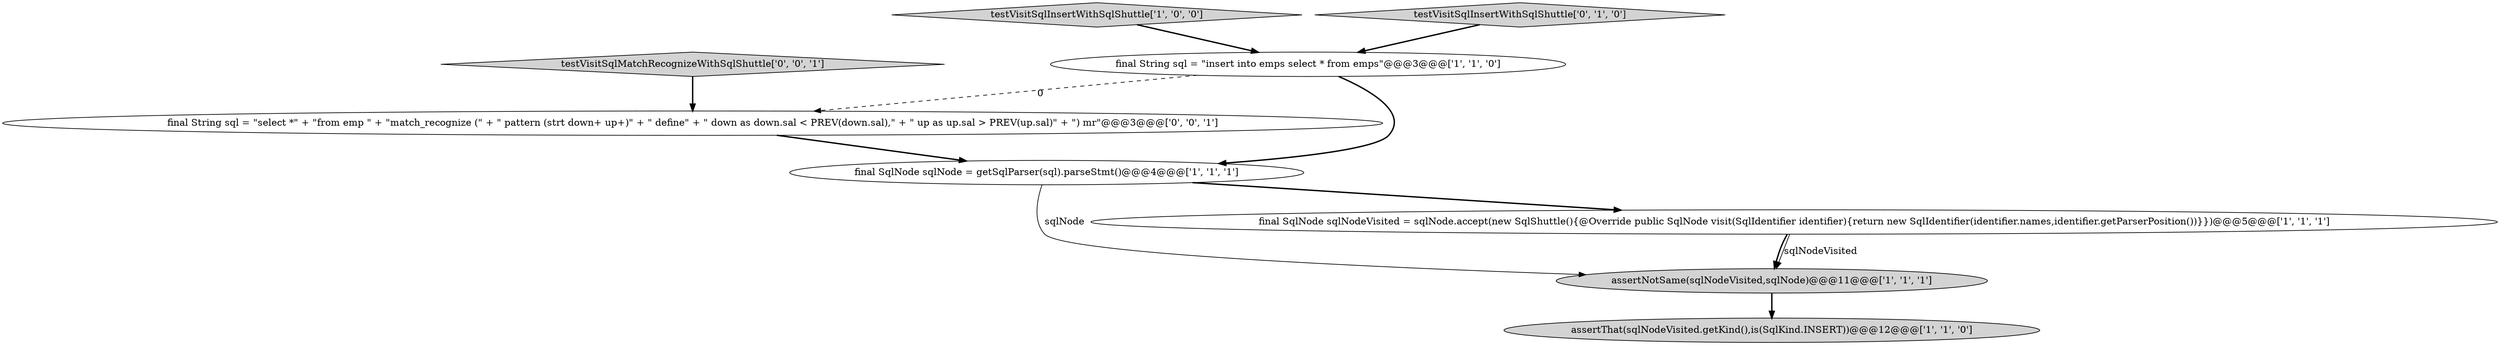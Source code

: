 digraph {
4 [style = filled, label = "assertNotSame(sqlNodeVisited,sqlNode)@@@11@@@['1', '1', '1']", fillcolor = lightgray, shape = ellipse image = "AAA0AAABBB1BBB"];
0 [style = filled, label = "final SqlNode sqlNodeVisited = sqlNode.accept(new SqlShuttle(){@Override public SqlNode visit(SqlIdentifier identifier){return new SqlIdentifier(identifier.names,identifier.getParserPosition())}})@@@5@@@['1', '1', '1']", fillcolor = white, shape = ellipse image = "AAA0AAABBB1BBB"];
8 [style = filled, label = "testVisitSqlMatchRecognizeWithSqlShuttle['0', '0', '1']", fillcolor = lightgray, shape = diamond image = "AAA0AAABBB3BBB"];
7 [style = filled, label = "final String sql = \"select *\" + \"from emp \" + \"match_recognize (\" + \" pattern (strt down+ up+)\" + \" define\" + \" down as down.sal < PREV(down.sal),\" + \" up as up.sal > PREV(up.sal)\" + \") mr\"@@@3@@@['0', '0', '1']", fillcolor = white, shape = ellipse image = "AAA0AAABBB3BBB"];
1 [style = filled, label = "final SqlNode sqlNode = getSqlParser(sql).parseStmt()@@@4@@@['1', '1', '1']", fillcolor = white, shape = ellipse image = "AAA0AAABBB1BBB"];
3 [style = filled, label = "testVisitSqlInsertWithSqlShuttle['1', '0', '0']", fillcolor = lightgray, shape = diamond image = "AAA0AAABBB1BBB"];
5 [style = filled, label = "assertThat(sqlNodeVisited.getKind(),is(SqlKind.INSERT))@@@12@@@['1', '1', '0']", fillcolor = lightgray, shape = ellipse image = "AAA0AAABBB1BBB"];
2 [style = filled, label = "final String sql = \"insert into emps select * from emps\"@@@3@@@['1', '1', '0']", fillcolor = white, shape = ellipse image = "AAA0AAABBB1BBB"];
6 [style = filled, label = "testVisitSqlInsertWithSqlShuttle['0', '1', '0']", fillcolor = lightgray, shape = diamond image = "AAA0AAABBB2BBB"];
7->1 [style = bold, label=""];
1->0 [style = bold, label=""];
3->2 [style = bold, label=""];
2->7 [style = dashed, label="0"];
0->4 [style = bold, label=""];
4->5 [style = bold, label=""];
0->4 [style = solid, label="sqlNodeVisited"];
2->1 [style = bold, label=""];
1->4 [style = solid, label="sqlNode"];
8->7 [style = bold, label=""];
6->2 [style = bold, label=""];
}
